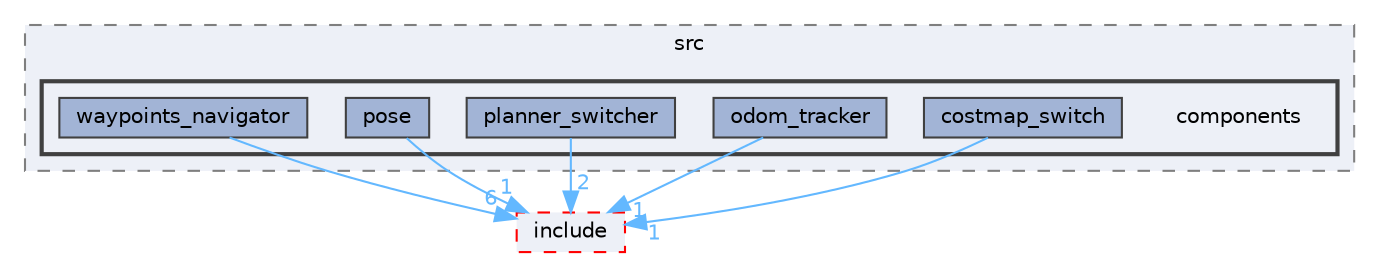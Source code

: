 digraph "smacc_client_library/move_base_z_client/move_base_z_client_plugin/src/components"
{
 // LATEX_PDF_SIZE
  bgcolor="transparent";
  edge [fontname=Helvetica,fontsize=10,labelfontname=Helvetica,labelfontsize=10];
  node [fontname=Helvetica,fontsize=10,shape=box,height=0.2,width=0.4];
  compound=true
  subgraph clusterdir_61dcd657345dad6c4da3cefc2b8aca91 {
    graph [ bgcolor="#edf0f7", pencolor="grey50", label="src", fontname=Helvetica,fontsize=10 style="filled,dashed", URL="dir_61dcd657345dad6c4da3cefc2b8aca91.html",tooltip=""]
  subgraph clusterdir_1880ec54da559d1fa16bd71715882ca4 {
    graph [ bgcolor="#edf0f7", pencolor="grey25", label="", fontname=Helvetica,fontsize=10 style="filled,bold", URL="dir_1880ec54da559d1fa16bd71715882ca4.html",tooltip=""]
    dir_1880ec54da559d1fa16bd71715882ca4 [shape=plaintext, label="components"];
  dir_59ee264c6f6b9b1fbf9e8144d8c68f46 [label="costmap_switch", fillcolor="#a2b4d6", color="grey25", style="filled", URL="dir_59ee264c6f6b9b1fbf9e8144d8c68f46.html",tooltip=""];
  dir_a13af905a959ae1a9f4c403b0779d3b9 [label="odom_tracker", fillcolor="#a2b4d6", color="grey25", style="filled", URL="dir_a13af905a959ae1a9f4c403b0779d3b9.html",tooltip=""];
  dir_0245e5901a4aa3e3b8602be25ec25900 [label="planner_switcher", fillcolor="#a2b4d6", color="grey25", style="filled", URL="dir_0245e5901a4aa3e3b8602be25ec25900.html",tooltip=""];
  dir_e6fd17b581584a02d796bd1047783bdf [label="pose", fillcolor="#a2b4d6", color="grey25", style="filled", URL="dir_e6fd17b581584a02d796bd1047783bdf.html",tooltip=""];
  dir_1e6dc18784899cfdf5494571b09c553a [label="waypoints_navigator", fillcolor="#a2b4d6", color="grey25", style="filled", URL="dir_1e6dc18784899cfdf5494571b09c553a.html",tooltip=""];
  }
  }
  dir_3488b3f89152574ebdd16a8ff47504bf [label="include", fillcolor="#edf0f7", color="red", style="filled,dashed", URL="dir_3488b3f89152574ebdd16a8ff47504bf.html",tooltip=""];
  dir_59ee264c6f6b9b1fbf9e8144d8c68f46->dir_3488b3f89152574ebdd16a8ff47504bf [headlabel="1", labeldistance=1.5 headhref="dir_000025_000048.html" color="steelblue1" fontcolor="steelblue1"];
  dir_a13af905a959ae1a9f4c403b0779d3b9->dir_3488b3f89152574ebdd16a8ff47504bf [headlabel="1", labeldistance=1.5 headhref="dir_000077_000048.html" color="steelblue1" fontcolor="steelblue1"];
  dir_0245e5901a4aa3e3b8602be25ec25900->dir_3488b3f89152574ebdd16a8ff47504bf [headlabel="2", labeldistance=1.5 headhref="dir_000079_000048.html" color="steelblue1" fontcolor="steelblue1"];
  dir_e6fd17b581584a02d796bd1047783bdf->dir_3488b3f89152574ebdd16a8ff47504bf [headlabel="1", labeldistance=1.5 headhref="dir_000081_000048.html" color="steelblue1" fontcolor="steelblue1"];
  dir_1e6dc18784899cfdf5494571b09c553a->dir_3488b3f89152574ebdd16a8ff47504bf [headlabel="6", labeldistance=1.5 headhref="dir_000132_000048.html" color="steelblue1" fontcolor="steelblue1"];
}
